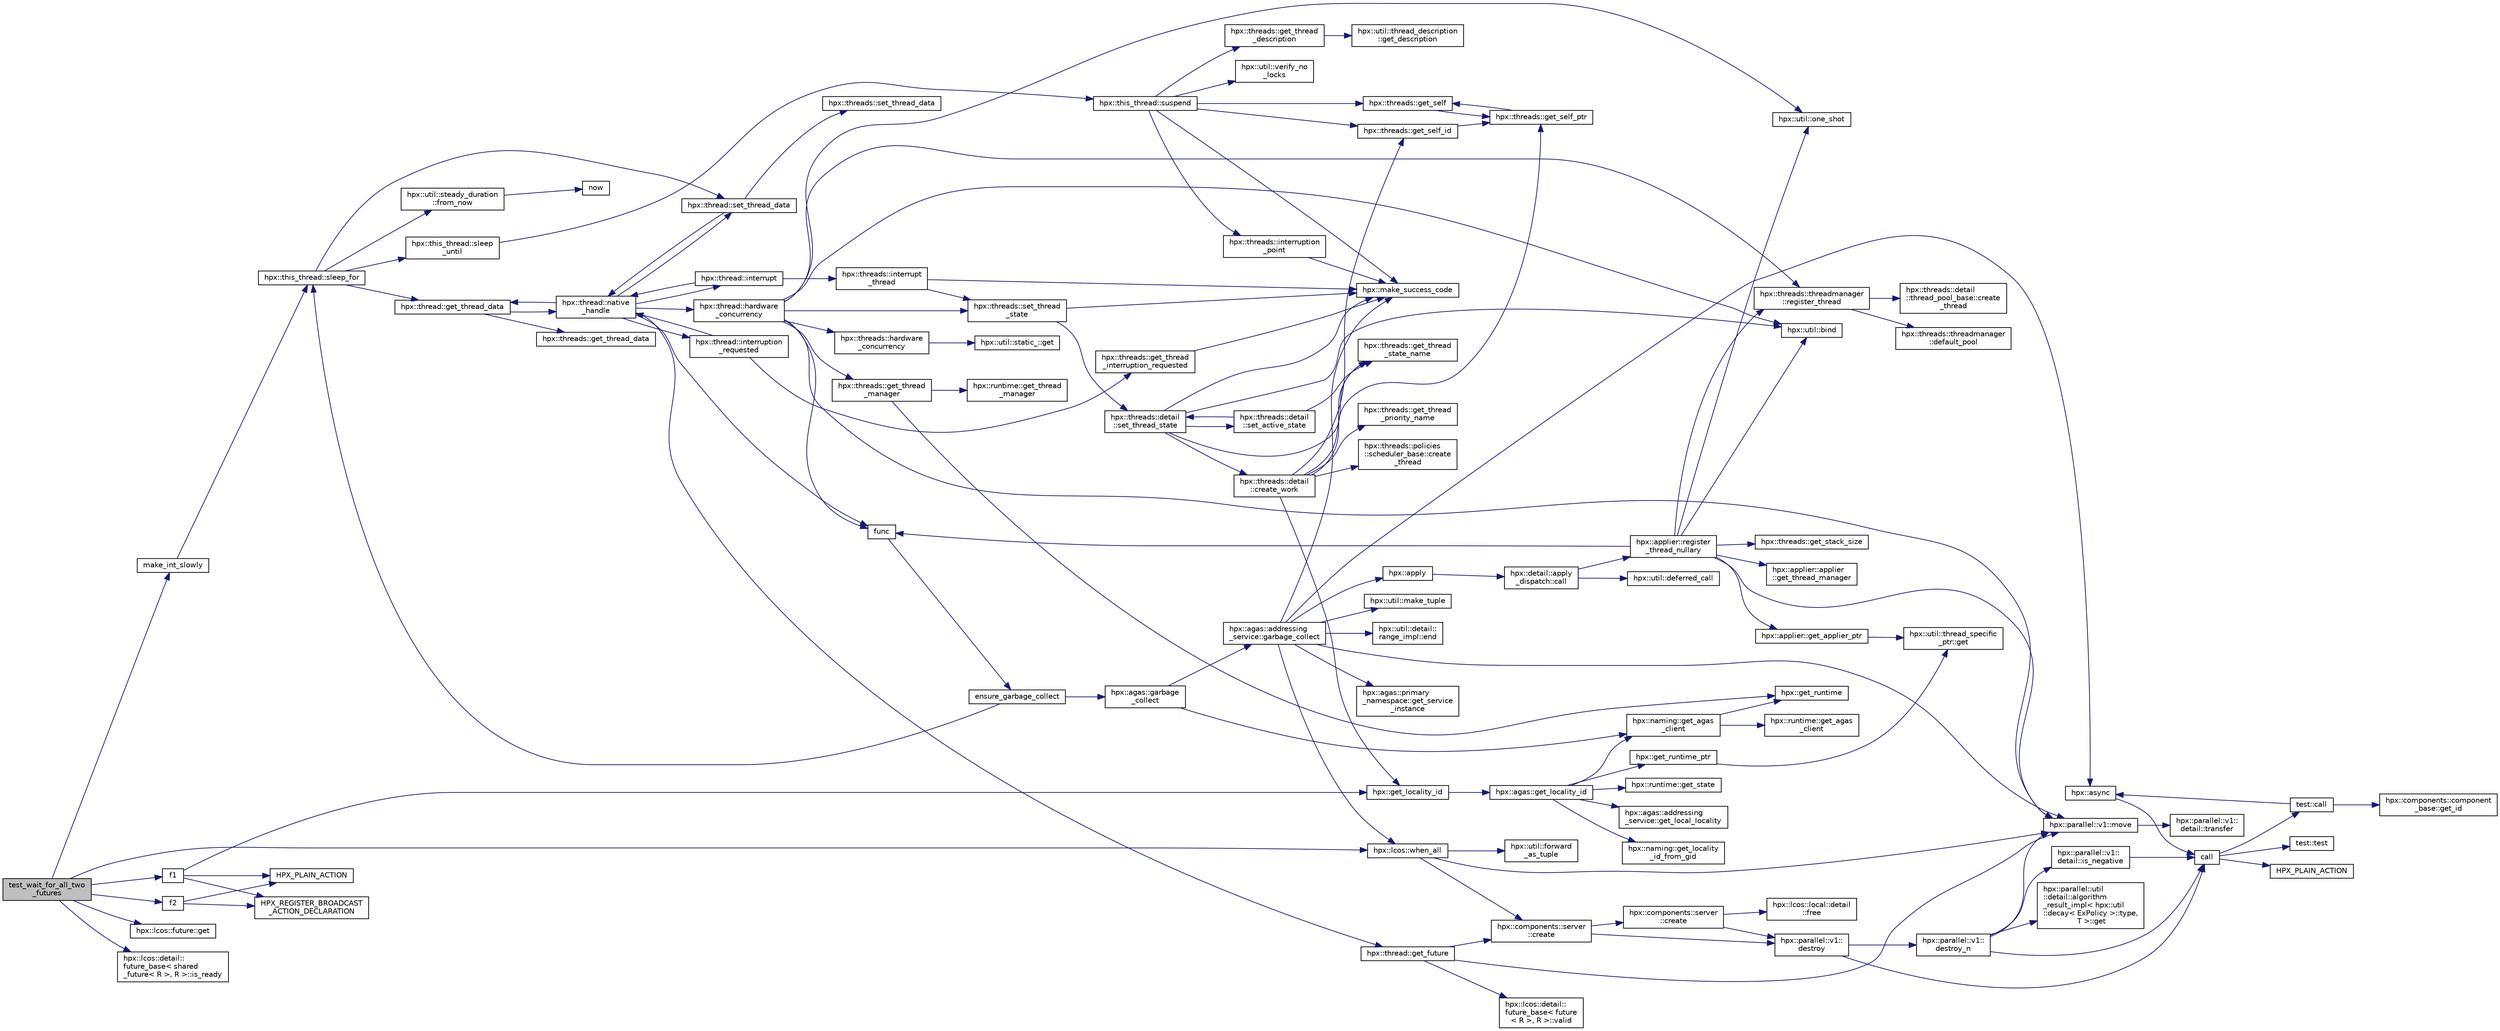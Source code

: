 digraph "test_wait_for_all_two_futures"
{
  edge [fontname="Helvetica",fontsize="10",labelfontname="Helvetica",labelfontsize="10"];
  node [fontname="Helvetica",fontsize="10",shape=record];
  rankdir="LR";
  Node910 [label="test_wait_for_all_two\l_futures",height=0.2,width=0.4,color="black", fillcolor="grey75", style="filled", fontcolor="black"];
  Node910 -> Node911 [color="midnightblue",fontsize="10",style="solid",fontname="Helvetica"];
  Node911 [label="make_int_slowly",height=0.2,width=0.4,color="black", fillcolor="white", style="filled",URL="$d3/d69/shared__future_8cpp.html#a705c7614d231fc70ec236f627c8287f1"];
  Node911 -> Node912 [color="midnightblue",fontsize="10",style="solid",fontname="Helvetica"];
  Node912 [label="hpx::this_thread::sleep_for",height=0.2,width=0.4,color="black", fillcolor="white", style="filled",URL="$d9/d52/namespacehpx_1_1this__thread.html#afc042a5a5fa52eef2d1d177a343435cf"];
  Node912 -> Node913 [color="midnightblue",fontsize="10",style="solid",fontname="Helvetica"];
  Node913 [label="hpx::this_thread::sleep\l_until",height=0.2,width=0.4,color="black", fillcolor="white", style="filled",URL="$d9/d52/namespacehpx_1_1this__thread.html#ae12a853980115b23ff0ab8ca06622658"];
  Node913 -> Node914 [color="midnightblue",fontsize="10",style="solid",fontname="Helvetica"];
  Node914 [label="hpx::this_thread::suspend",height=0.2,width=0.4,color="black", fillcolor="white", style="filled",URL="$d9/d52/namespacehpx_1_1this__thread.html#aca220026fb3014c0881d129fe31c0073"];
  Node914 -> Node915 [color="midnightblue",fontsize="10",style="solid",fontname="Helvetica"];
  Node915 [label="hpx::threads::get_self",height=0.2,width=0.4,color="black", fillcolor="white", style="filled",URL="$d7/d28/namespacehpx_1_1threads.html#a07daf4d6d29233f20d66d41ab7b5b8e8"];
  Node915 -> Node916 [color="midnightblue",fontsize="10",style="solid",fontname="Helvetica"];
  Node916 [label="hpx::threads::get_self_ptr",height=0.2,width=0.4,color="black", fillcolor="white", style="filled",URL="$d7/d28/namespacehpx_1_1threads.html#a22877ae347ad884cde3a51397dad6c53"];
  Node916 -> Node915 [color="midnightblue",fontsize="10",style="solid",fontname="Helvetica"];
  Node914 -> Node917 [color="midnightblue",fontsize="10",style="solid",fontname="Helvetica"];
  Node917 [label="hpx::threads::get_self_id",height=0.2,width=0.4,color="black", fillcolor="white", style="filled",URL="$d7/d28/namespacehpx_1_1threads.html#afafe0f900b9fac3d4ed3c747625c1cfe"];
  Node917 -> Node916 [color="midnightblue",fontsize="10",style="solid",fontname="Helvetica"];
  Node914 -> Node918 [color="midnightblue",fontsize="10",style="solid",fontname="Helvetica"];
  Node918 [label="hpx::threads::interruption\l_point",height=0.2,width=0.4,color="black", fillcolor="white", style="filled",URL="$d7/d28/namespacehpx_1_1threads.html#ada6ec56a12b050707311d8c628089059"];
  Node918 -> Node919 [color="midnightblue",fontsize="10",style="solid",fontname="Helvetica"];
  Node919 [label="hpx::make_success_code",height=0.2,width=0.4,color="black", fillcolor="white", style="filled",URL="$d8/d83/namespacehpx.html#a0e8512a8f49e2a6c8185061181419d8f",tooltip="Returns error_code(hpx::success, \"success\", mode). "];
  Node914 -> Node920 [color="midnightblue",fontsize="10",style="solid",fontname="Helvetica"];
  Node920 [label="hpx::util::verify_no\l_locks",height=0.2,width=0.4,color="black", fillcolor="white", style="filled",URL="$df/dad/namespacehpx_1_1util.html#ae0e1837ee6f09b79b26c2e788d2e9fc9"];
  Node914 -> Node921 [color="midnightblue",fontsize="10",style="solid",fontname="Helvetica"];
  Node921 [label="hpx::threads::get_thread\l_description",height=0.2,width=0.4,color="black", fillcolor="white", style="filled",URL="$d7/d28/namespacehpx_1_1threads.html#a42fc18a7a680f4e8bc633a4b4c956701"];
  Node921 -> Node922 [color="midnightblue",fontsize="10",style="solid",fontname="Helvetica"];
  Node922 [label="hpx::util::thread_description\l::get_description",height=0.2,width=0.4,color="black", fillcolor="white", style="filled",URL="$df/d9e/structhpx_1_1util_1_1thread__description.html#a8c834e14eca6eb228188022577f9f952"];
  Node914 -> Node919 [color="midnightblue",fontsize="10",style="solid",fontname="Helvetica"];
  Node912 -> Node923 [color="midnightblue",fontsize="10",style="solid",fontname="Helvetica"];
  Node923 [label="hpx::util::steady_duration\l::from_now",height=0.2,width=0.4,color="black", fillcolor="white", style="filled",URL="$d9/d4f/classhpx_1_1util_1_1steady__duration.html#a0132206d767cd0f7395507b40111a153"];
  Node923 -> Node924 [color="midnightblue",fontsize="10",style="solid",fontname="Helvetica"];
  Node924 [label="now",height=0.2,width=0.4,color="black", fillcolor="white", style="filled",URL="$de/db3/1d__stencil__1__omp_8cpp.html#a89e9667753dccfac455bd37a7a3a7b16"];
  Node912 -> Node925 [color="midnightblue",fontsize="10",style="solid",fontname="Helvetica"];
  Node925 [label="hpx::thread::get_thread_data",height=0.2,width=0.4,color="black", fillcolor="white", style="filled",URL="$de/d9b/classhpx_1_1thread.html#a4535ef82cec3b953d2c941d20e3e3904"];
  Node925 -> Node926 [color="midnightblue",fontsize="10",style="solid",fontname="Helvetica"];
  Node926 [label="hpx::threads::get_thread_data",height=0.2,width=0.4,color="black", fillcolor="white", style="filled",URL="$d7/d28/namespacehpx_1_1threads.html#a8737931ff6303807225f735b2b384ae4"];
  Node925 -> Node927 [color="midnightblue",fontsize="10",style="solid",fontname="Helvetica"];
  Node927 [label="hpx::thread::native\l_handle",height=0.2,width=0.4,color="black", fillcolor="white", style="filled",URL="$de/d9b/classhpx_1_1thread.html#acf48190d264ab64c1c4ec99d0b421b5a"];
  Node927 -> Node928 [color="midnightblue",fontsize="10",style="solid",fontname="Helvetica"];
  Node928 [label="hpx::thread::hardware\l_concurrency",height=0.2,width=0.4,color="black", fillcolor="white", style="filled",URL="$de/d9b/classhpx_1_1thread.html#a8e4fff210e02485ba493bc3a2a956c03"];
  Node928 -> Node929 [color="midnightblue",fontsize="10",style="solid",fontname="Helvetica"];
  Node929 [label="hpx::threads::hardware\l_concurrency",height=0.2,width=0.4,color="black", fillcolor="white", style="filled",URL="$d7/d28/namespacehpx_1_1threads.html#aa8752a235478d2ad7b5ac467b63ab527"];
  Node929 -> Node930 [color="midnightblue",fontsize="10",style="solid",fontname="Helvetica"];
  Node930 [label="hpx::util::static_::get",height=0.2,width=0.4,color="black", fillcolor="white", style="filled",URL="$d3/dbb/structhpx_1_1util_1_1static__.html#a2967c633948a3bf17a3b5405ef5a8318"];
  Node928 -> Node931 [color="midnightblue",fontsize="10",style="solid",fontname="Helvetica"];
  Node931 [label="func",height=0.2,width=0.4,color="black", fillcolor="white", style="filled",URL="$d8/dfd/id__type__ref__counting__1032_8cpp.html#ab811b86ea5107ffb3351fcaa29d2c652"];
  Node931 -> Node932 [color="midnightblue",fontsize="10",style="solid",fontname="Helvetica"];
  Node932 [label="ensure_garbage_collect",height=0.2,width=0.4,color="black", fillcolor="white", style="filled",URL="$d8/dfd/id__type__ref__counting__1032_8cpp.html#a5264b94bf7c262ac0e521fb290d476d5"];
  Node932 -> Node912 [color="midnightblue",fontsize="10",style="solid",fontname="Helvetica"];
  Node932 -> Node933 [color="midnightblue",fontsize="10",style="solid",fontname="Helvetica"];
  Node933 [label="hpx::agas::garbage\l_collect",height=0.2,width=0.4,color="black", fillcolor="white", style="filled",URL="$dc/d54/namespacehpx_1_1agas.html#a951337adc4f9bd6df00a50737468e911"];
  Node933 -> Node934 [color="midnightblue",fontsize="10",style="solid",fontname="Helvetica"];
  Node934 [label="hpx::naming::get_agas\l_client",height=0.2,width=0.4,color="black", fillcolor="white", style="filled",URL="$d4/dc9/namespacehpx_1_1naming.html#a0408fffd5d34b620712a801b0ae3b032"];
  Node934 -> Node935 [color="midnightblue",fontsize="10",style="solid",fontname="Helvetica"];
  Node935 [label="hpx::get_runtime",height=0.2,width=0.4,color="black", fillcolor="white", style="filled",URL="$d8/d83/namespacehpx.html#aef902cc6c7dd3b9fbadf34d1e850a070"];
  Node934 -> Node936 [color="midnightblue",fontsize="10",style="solid",fontname="Helvetica"];
  Node936 [label="hpx::runtime::get_agas\l_client",height=0.2,width=0.4,color="black", fillcolor="white", style="filled",URL="$d0/d7b/classhpx_1_1runtime.html#aeb5dddd30d6b9861669af8ad44d1a96a"];
  Node933 -> Node937 [color="midnightblue",fontsize="10",style="solid",fontname="Helvetica"];
  Node937 [label="hpx::agas::addressing\l_service::garbage_collect",height=0.2,width=0.4,color="black", fillcolor="white", style="filled",URL="$db/d58/structhpx_1_1agas_1_1addressing__service.html#a87dcae0eacf6e62d5103ebf516d86f63"];
  Node937 -> Node919 [color="midnightblue",fontsize="10",style="solid",fontname="Helvetica"];
  Node937 -> Node938 [color="midnightblue",fontsize="10",style="solid",fontname="Helvetica"];
  Node938 [label="hpx::agas::primary\l_namespace::get_service\l_instance",height=0.2,width=0.4,color="black", fillcolor="white", style="filled",URL="$d1/d43/structhpx_1_1agas_1_1primary__namespace.html#a7630ff0f30ff8c23b13b4672c5350e2e"];
  Node937 -> Node939 [color="midnightblue",fontsize="10",style="solid",fontname="Helvetica"];
  Node939 [label="hpx::util::make_tuple",height=0.2,width=0.4,color="black", fillcolor="white", style="filled",URL="$df/dad/namespacehpx_1_1util.html#a06fa74211a987d208e013f400a9f5328"];
  Node937 -> Node940 [color="midnightblue",fontsize="10",style="solid",fontname="Helvetica"];
  Node940 [label="hpx::util::detail::\lrange_impl::end",height=0.2,width=0.4,color="black", fillcolor="white", style="filled",URL="$d4/d4a/namespacehpx_1_1util_1_1detail_1_1range__impl.html#afb2ea48b0902f52ee4d8b764807b4316"];
  Node937 -> Node941 [color="midnightblue",fontsize="10",style="solid",fontname="Helvetica"];
  Node941 [label="hpx::apply",height=0.2,width=0.4,color="black", fillcolor="white", style="filled",URL="$d8/d83/namespacehpx.html#aa87762f0db0731d385f3fdfdb25d59fc"];
  Node941 -> Node942 [color="midnightblue",fontsize="10",style="solid",fontname="Helvetica"];
  Node942 [label="hpx::detail::apply\l_dispatch::call",height=0.2,width=0.4,color="black", fillcolor="white", style="filled",URL="$db/de8/structhpx_1_1detail_1_1apply__dispatch.html#a0755fab16d281e74bcff0f8045be9459"];
  Node942 -> Node943 [color="midnightblue",fontsize="10",style="solid",fontname="Helvetica"];
  Node943 [label="hpx::applier::register\l_thread_nullary",height=0.2,width=0.4,color="black", fillcolor="white", style="filled",URL="$d8/dcb/namespacehpx_1_1applier.html#a401cd1145927e58d74d1eb52aaccd936"];
  Node943 -> Node944 [color="midnightblue",fontsize="10",style="solid",fontname="Helvetica"];
  Node944 [label="hpx::applier::get_applier_ptr",height=0.2,width=0.4,color="black", fillcolor="white", style="filled",URL="$d8/dcb/namespacehpx_1_1applier.html#a617483cf2b77ad3a0aa428ade7b35299"];
  Node944 -> Node945 [color="midnightblue",fontsize="10",style="solid",fontname="Helvetica"];
  Node945 [label="hpx::util::thread_specific\l_ptr::get",height=0.2,width=0.4,color="black", fillcolor="white", style="filled",URL="$d4/d4c/structhpx_1_1util_1_1thread__specific__ptr.html#a3b27d8520710478aa41d1f74206bdba9"];
  Node943 -> Node931 [color="midnightblue",fontsize="10",style="solid",fontname="Helvetica"];
  Node943 -> Node946 [color="midnightblue",fontsize="10",style="solid",fontname="Helvetica"];
  Node946 [label="hpx::util::bind",height=0.2,width=0.4,color="black", fillcolor="white", style="filled",URL="$df/dad/namespacehpx_1_1util.html#ad844caedf82a0173d6909d910c3e48c6"];
  Node943 -> Node947 [color="midnightblue",fontsize="10",style="solid",fontname="Helvetica"];
  Node947 [label="hpx::util::one_shot",height=0.2,width=0.4,color="black", fillcolor="white", style="filled",URL="$df/dad/namespacehpx_1_1util.html#a273e61be42a72415291e0ec0a4f28c7a"];
  Node943 -> Node948 [color="midnightblue",fontsize="10",style="solid",fontname="Helvetica"];
  Node948 [label="hpx::parallel::v1::move",height=0.2,width=0.4,color="black", fillcolor="white", style="filled",URL="$db/db9/namespacehpx_1_1parallel_1_1v1.html#aa7c4ede081ce786c9d1eb1adff495cfc"];
  Node948 -> Node949 [color="midnightblue",fontsize="10",style="solid",fontname="Helvetica"];
  Node949 [label="hpx::parallel::v1::\ldetail::transfer",height=0.2,width=0.4,color="black", fillcolor="white", style="filled",URL="$d2/ddd/namespacehpx_1_1parallel_1_1v1_1_1detail.html#ab1b56a05e1885ca7cc7ffa1804dd2f3c"];
  Node943 -> Node950 [color="midnightblue",fontsize="10",style="solid",fontname="Helvetica"];
  Node950 [label="hpx::threads::get_stack_size",height=0.2,width=0.4,color="black", fillcolor="white", style="filled",URL="$d7/d28/namespacehpx_1_1threads.html#af597241b3c2785150be206737ca04aa6",tooltip="The get_stack_size function is part of the thread related API. It. "];
  Node943 -> Node951 [color="midnightblue",fontsize="10",style="solid",fontname="Helvetica"];
  Node951 [label="hpx::applier::applier\l::get_thread_manager",height=0.2,width=0.4,color="black", fillcolor="white", style="filled",URL="$da/dcb/classhpx_1_1applier_1_1applier.html#acc36d583973701e573be39da97bba866",tooltip="Access the thread-manager instance associated with this applier. "];
  Node943 -> Node952 [color="midnightblue",fontsize="10",style="solid",fontname="Helvetica"];
  Node952 [label="hpx::threads::threadmanager\l::register_thread",height=0.2,width=0.4,color="black", fillcolor="white", style="filled",URL="$d5/daa/classhpx_1_1threads_1_1threadmanager.html#a7f79c7578e08a60ca45eb276ce8133d8"];
  Node952 -> Node953 [color="midnightblue",fontsize="10",style="solid",fontname="Helvetica"];
  Node953 [label="hpx::threads::threadmanager\l::default_pool",height=0.2,width=0.4,color="black", fillcolor="white", style="filled",URL="$d5/daa/classhpx_1_1threads_1_1threadmanager.html#a851f067d03b5dd1c5e6a9a6a841e05df"];
  Node952 -> Node954 [color="midnightblue",fontsize="10",style="solid",fontname="Helvetica"];
  Node954 [label="hpx::threads::detail\l::thread_pool_base::create\l_thread",height=0.2,width=0.4,color="black", fillcolor="white", style="filled",URL="$de/dae/classhpx_1_1threads_1_1detail_1_1thread__pool__base.html#ad35d3779eef6f4528e62a26d71b34b34"];
  Node942 -> Node955 [color="midnightblue",fontsize="10",style="solid",fontname="Helvetica"];
  Node955 [label="hpx::util::deferred_call",height=0.2,width=0.4,color="black", fillcolor="white", style="filled",URL="$df/dad/namespacehpx_1_1util.html#acdded623c658a7a3436f7e76bc9d881c"];
  Node937 -> Node948 [color="midnightblue",fontsize="10",style="solid",fontname="Helvetica"];
  Node937 -> Node956 [color="midnightblue",fontsize="10",style="solid",fontname="Helvetica"];
  Node956 [label="hpx::async",height=0.2,width=0.4,color="black", fillcolor="white", style="filled",URL="$d8/d83/namespacehpx.html#acb7d8e37b73b823956ce144f9a57eaa4"];
  Node956 -> Node957 [color="midnightblue",fontsize="10",style="solid",fontname="Helvetica"];
  Node957 [label="call",height=0.2,width=0.4,color="black", fillcolor="white", style="filled",URL="$d2/d67/promise__1620_8cpp.html#a58357f0b82bc761e1d0b9091ed563a70"];
  Node957 -> Node958 [color="midnightblue",fontsize="10",style="solid",fontname="Helvetica"];
  Node958 [label="test::test",height=0.2,width=0.4,color="black", fillcolor="white", style="filled",URL="$d8/d89/structtest.html#ab42d5ece712d716b04cb3f686f297a26"];
  Node957 -> Node959 [color="midnightblue",fontsize="10",style="solid",fontname="Helvetica"];
  Node959 [label="HPX_PLAIN_ACTION",height=0.2,width=0.4,color="black", fillcolor="white", style="filled",URL="$d2/d67/promise__1620_8cpp.html#ab96aab827a4b1fcaf66cfe0ba83fef23"];
  Node957 -> Node960 [color="midnightblue",fontsize="10",style="solid",fontname="Helvetica"];
  Node960 [label="test::call",height=0.2,width=0.4,color="black", fillcolor="white", style="filled",URL="$d8/d89/structtest.html#aeb29e7ed6518b9426ccf1344c52620ae"];
  Node960 -> Node956 [color="midnightblue",fontsize="10",style="solid",fontname="Helvetica"];
  Node960 -> Node961 [color="midnightblue",fontsize="10",style="solid",fontname="Helvetica"];
  Node961 [label="hpx::components::component\l_base::get_id",height=0.2,width=0.4,color="black", fillcolor="white", style="filled",URL="$d2/de6/classhpx_1_1components_1_1component__base.html#a4c8fd93514039bdf01c48d66d82b19cd"];
  Node937 -> Node962 [color="midnightblue",fontsize="10",style="solid",fontname="Helvetica"];
  Node962 [label="hpx::lcos::when_all",height=0.2,width=0.4,color="black", fillcolor="white", style="filled",URL="$d2/dc9/namespacehpx_1_1lcos.html#a1a6fb024d8690923fb185d5aee204d54"];
  Node962 -> Node963 [color="midnightblue",fontsize="10",style="solid",fontname="Helvetica"];
  Node963 [label="hpx::util::forward\l_as_tuple",height=0.2,width=0.4,color="black", fillcolor="white", style="filled",URL="$df/dad/namespacehpx_1_1util.html#ab7c31e3f24c3302a4f67b6735a6fa597"];
  Node962 -> Node948 [color="midnightblue",fontsize="10",style="solid",fontname="Helvetica"];
  Node962 -> Node964 [color="midnightblue",fontsize="10",style="solid",fontname="Helvetica"];
  Node964 [label="hpx::components::server\l::create",height=0.2,width=0.4,color="black", fillcolor="white", style="filled",URL="$d2/da2/namespacehpx_1_1components_1_1server.html#ac776c89f3d68ceb910e8cee9fa937ab4",tooltip="Create arrays of components using their default constructor. "];
  Node964 -> Node965 [color="midnightblue",fontsize="10",style="solid",fontname="Helvetica"];
  Node965 [label="hpx::components::server\l::create",height=0.2,width=0.4,color="black", fillcolor="white", style="filled",URL="$d2/da2/namespacehpx_1_1components_1_1server.html#a77d26de181c97b444565e230577981bd"];
  Node965 -> Node966 [color="midnightblue",fontsize="10",style="solid",fontname="Helvetica"];
  Node966 [label="hpx::lcos::local::detail\l::free",height=0.2,width=0.4,color="black", fillcolor="white", style="filled",URL="$d4/dcb/namespacehpx_1_1lcos_1_1local_1_1detail.html#a55a940f019734e9bb045dc123cd80e48"];
  Node965 -> Node967 [color="midnightblue",fontsize="10",style="solid",fontname="Helvetica"];
  Node967 [label="hpx::parallel::v1::\ldestroy",height=0.2,width=0.4,color="black", fillcolor="white", style="filled",URL="$db/db9/namespacehpx_1_1parallel_1_1v1.html#acf303558375048e8a7cc9a2c2e09477f"];
  Node967 -> Node957 [color="midnightblue",fontsize="10",style="solid",fontname="Helvetica"];
  Node967 -> Node968 [color="midnightblue",fontsize="10",style="solid",fontname="Helvetica"];
  Node968 [label="hpx::parallel::v1::\ldestroy_n",height=0.2,width=0.4,color="black", fillcolor="white", style="filled",URL="$db/db9/namespacehpx_1_1parallel_1_1v1.html#a71d0691132a300690163f5636bcd5bd3"];
  Node968 -> Node969 [color="midnightblue",fontsize="10",style="solid",fontname="Helvetica"];
  Node969 [label="hpx::parallel::v1::\ldetail::is_negative",height=0.2,width=0.4,color="black", fillcolor="white", style="filled",URL="$d2/ddd/namespacehpx_1_1parallel_1_1v1_1_1detail.html#adf2e40fc4b20ad0fd442ee3118a4d527"];
  Node969 -> Node957 [color="midnightblue",fontsize="10",style="solid",fontname="Helvetica"];
  Node968 -> Node970 [color="midnightblue",fontsize="10",style="solid",fontname="Helvetica"];
  Node970 [label="hpx::parallel::util\l::detail::algorithm\l_result_impl\< hpx::util\l::decay\< ExPolicy \>::type,\l T \>::get",height=0.2,width=0.4,color="black", fillcolor="white", style="filled",URL="$d2/d42/structhpx_1_1parallel_1_1util_1_1detail_1_1algorithm__result__impl.html#ab5b051e8ec74eff5e0e62fd63f5d377e"];
  Node968 -> Node948 [color="midnightblue",fontsize="10",style="solid",fontname="Helvetica"];
  Node968 -> Node957 [color="midnightblue",fontsize="10",style="solid",fontname="Helvetica"];
  Node964 -> Node967 [color="midnightblue",fontsize="10",style="solid",fontname="Helvetica"];
  Node928 -> Node946 [color="midnightblue",fontsize="10",style="solid",fontname="Helvetica"];
  Node928 -> Node947 [color="midnightblue",fontsize="10",style="solid",fontname="Helvetica"];
  Node928 -> Node948 [color="midnightblue",fontsize="10",style="solid",fontname="Helvetica"];
  Node928 -> Node971 [color="midnightblue",fontsize="10",style="solid",fontname="Helvetica"];
  Node971 [label="hpx::threads::get_thread\l_manager",height=0.2,width=0.4,color="black", fillcolor="white", style="filled",URL="$d7/d28/namespacehpx_1_1threads.html#a076973c3a53beadde7d967e22c4f6cce"];
  Node971 -> Node935 [color="midnightblue",fontsize="10",style="solid",fontname="Helvetica"];
  Node971 -> Node972 [color="midnightblue",fontsize="10",style="solid",fontname="Helvetica"];
  Node972 [label="hpx::runtime::get_thread\l_manager",height=0.2,width=0.4,color="black", fillcolor="white", style="filled",URL="$d0/d7b/classhpx_1_1runtime.html#a865b12d57fcd44a8d3dda3e35414f563"];
  Node928 -> Node952 [color="midnightblue",fontsize="10",style="solid",fontname="Helvetica"];
  Node928 -> Node973 [color="midnightblue",fontsize="10",style="solid",fontname="Helvetica"];
  Node973 [label="hpx::threads::set_thread\l_state",height=0.2,width=0.4,color="black", fillcolor="white", style="filled",URL="$d7/d28/namespacehpx_1_1threads.html#ac0690ad16ad778bcc79dcd727cc33025",tooltip="Set the thread state of the thread referenced by the thread_id id. "];
  Node973 -> Node919 [color="midnightblue",fontsize="10",style="solid",fontname="Helvetica"];
  Node973 -> Node974 [color="midnightblue",fontsize="10",style="solid",fontname="Helvetica"];
  Node974 [label="hpx::threads::detail\l::set_thread_state",height=0.2,width=0.4,color="black", fillcolor="white", style="filled",URL="$d2/dd1/namespacehpx_1_1threads_1_1detail.html#af85ddc854c4a149bf1738eb1b111b9ab"];
  Node974 -> Node975 [color="midnightblue",fontsize="10",style="solid",fontname="Helvetica"];
  Node975 [label="hpx::threads::get_thread\l_state_name",height=0.2,width=0.4,color="black", fillcolor="white", style="filled",URL="$d7/d28/namespacehpx_1_1threads.html#a26f91ea8d2195f165c033241c5cd11db"];
  Node974 -> Node919 [color="midnightblue",fontsize="10",style="solid",fontname="Helvetica"];
  Node974 -> Node946 [color="midnightblue",fontsize="10",style="solid",fontname="Helvetica"];
  Node974 -> Node976 [color="midnightblue",fontsize="10",style="solid",fontname="Helvetica"];
  Node976 [label="hpx::threads::detail\l::set_active_state",height=0.2,width=0.4,color="black", fillcolor="white", style="filled",URL="$d2/dd1/namespacehpx_1_1threads_1_1detail.html#a45884a5bf04ad66a4f259231a3947e76"];
  Node976 -> Node975 [color="midnightblue",fontsize="10",style="solid",fontname="Helvetica"];
  Node976 -> Node974 [color="midnightblue",fontsize="10",style="solid",fontname="Helvetica"];
  Node974 -> Node977 [color="midnightblue",fontsize="10",style="solid",fontname="Helvetica"];
  Node977 [label="hpx::threads::detail\l::create_work",height=0.2,width=0.4,color="black", fillcolor="white", style="filled",URL="$d2/dd1/namespacehpx_1_1threads_1_1detail.html#ae22384a3c1b1a1940032fad068fb54b1"];
  Node977 -> Node975 [color="midnightblue",fontsize="10",style="solid",fontname="Helvetica"];
  Node977 -> Node978 [color="midnightblue",fontsize="10",style="solid",fontname="Helvetica"];
  Node978 [label="hpx::threads::get_thread\l_priority_name",height=0.2,width=0.4,color="black", fillcolor="white", style="filled",URL="$d7/d28/namespacehpx_1_1threads.html#a9c6b2fec0c1cf5b06ff83ce756ca6d42"];
  Node977 -> Node916 [color="midnightblue",fontsize="10",style="solid",fontname="Helvetica"];
  Node977 -> Node917 [color="midnightblue",fontsize="10",style="solid",fontname="Helvetica"];
  Node977 -> Node979 [color="midnightblue",fontsize="10",style="solid",fontname="Helvetica"];
  Node979 [label="hpx::get_locality_id",height=0.2,width=0.4,color="black", fillcolor="white", style="filled",URL="$d8/d83/namespacehpx.html#a158d7c54a657bb364c1704033010697b",tooltip="Return the number of the locality this function is being called from. "];
  Node979 -> Node980 [color="midnightblue",fontsize="10",style="solid",fontname="Helvetica"];
  Node980 [label="hpx::agas::get_locality_id",height=0.2,width=0.4,color="black", fillcolor="white", style="filled",URL="$dc/d54/namespacehpx_1_1agas.html#a491cc2ddecdf0f1a9129900caa6a4d3e"];
  Node980 -> Node981 [color="midnightblue",fontsize="10",style="solid",fontname="Helvetica"];
  Node981 [label="hpx::get_runtime_ptr",height=0.2,width=0.4,color="black", fillcolor="white", style="filled",URL="$d8/d83/namespacehpx.html#af29daf2bb3e01b4d6495a1742b6cce64"];
  Node981 -> Node945 [color="midnightblue",fontsize="10",style="solid",fontname="Helvetica"];
  Node980 -> Node982 [color="midnightblue",fontsize="10",style="solid",fontname="Helvetica"];
  Node982 [label="hpx::runtime::get_state",height=0.2,width=0.4,color="black", fillcolor="white", style="filled",URL="$d0/d7b/classhpx_1_1runtime.html#ab405f80e060dac95d624520f38b0524c"];
  Node980 -> Node934 [color="midnightblue",fontsize="10",style="solid",fontname="Helvetica"];
  Node980 -> Node983 [color="midnightblue",fontsize="10",style="solid",fontname="Helvetica"];
  Node983 [label="hpx::agas::addressing\l_service::get_local_locality",height=0.2,width=0.4,color="black", fillcolor="white", style="filled",URL="$db/d58/structhpx_1_1agas_1_1addressing__service.html#ab52c19a37c2a7a006c6c15f90ad0539c"];
  Node980 -> Node984 [color="midnightblue",fontsize="10",style="solid",fontname="Helvetica"];
  Node984 [label="hpx::naming::get_locality\l_id_from_gid",height=0.2,width=0.4,color="black", fillcolor="white", style="filled",URL="$d4/dc9/namespacehpx_1_1naming.html#a7fd43037784560bd04fda9b49e33529f"];
  Node977 -> Node985 [color="midnightblue",fontsize="10",style="solid",fontname="Helvetica"];
  Node985 [label="hpx::threads::policies\l::scheduler_base::create\l_thread",height=0.2,width=0.4,color="black", fillcolor="white", style="filled",URL="$dd/d7e/structhpx_1_1threads_1_1policies_1_1scheduler__base.html#ad3b05cd7f363cc8e8410ce368c3794e0"];
  Node927 -> Node986 [color="midnightblue",fontsize="10",style="solid",fontname="Helvetica"];
  Node986 [label="hpx::thread::interrupt",height=0.2,width=0.4,color="black", fillcolor="white", style="filled",URL="$de/d9b/classhpx_1_1thread.html#ac34d0d033aa743c476a79dbc2e1a8a39"];
  Node986 -> Node987 [color="midnightblue",fontsize="10",style="solid",fontname="Helvetica"];
  Node987 [label="hpx::threads::interrupt\l_thread",height=0.2,width=0.4,color="black", fillcolor="white", style="filled",URL="$d7/d28/namespacehpx_1_1threads.html#a6bdda1a2aab61b9b13d274b5155d7e73"];
  Node987 -> Node919 [color="midnightblue",fontsize="10",style="solid",fontname="Helvetica"];
  Node987 -> Node973 [color="midnightblue",fontsize="10",style="solid",fontname="Helvetica"];
  Node986 -> Node927 [color="midnightblue",fontsize="10",style="solid",fontname="Helvetica"];
  Node927 -> Node988 [color="midnightblue",fontsize="10",style="solid",fontname="Helvetica"];
  Node988 [label="hpx::thread::interruption\l_requested",height=0.2,width=0.4,color="black", fillcolor="white", style="filled",URL="$de/d9b/classhpx_1_1thread.html#a33276bb4c20bbb0b1978944e18ef71b8"];
  Node988 -> Node989 [color="midnightblue",fontsize="10",style="solid",fontname="Helvetica"];
  Node989 [label="hpx::threads::get_thread\l_interruption_requested",height=0.2,width=0.4,color="black", fillcolor="white", style="filled",URL="$d7/d28/namespacehpx_1_1threads.html#ae64a7fdb8b5c8bac7be0c8282672a03b"];
  Node989 -> Node919 [color="midnightblue",fontsize="10",style="solid",fontname="Helvetica"];
  Node988 -> Node927 [color="midnightblue",fontsize="10",style="solid",fontname="Helvetica"];
  Node927 -> Node990 [color="midnightblue",fontsize="10",style="solid",fontname="Helvetica"];
  Node990 [label="hpx::thread::get_future",height=0.2,width=0.4,color="black", fillcolor="white", style="filled",URL="$de/d9b/classhpx_1_1thread.html#a87fdb0d8da826366fc190ed224900a64"];
  Node990 -> Node991 [color="midnightblue",fontsize="10",style="solid",fontname="Helvetica"];
  Node991 [label="hpx::lcos::detail::\lfuture_base\< future\l\< R \>, R \>::valid",height=0.2,width=0.4,color="black", fillcolor="white", style="filled",URL="$d5/dd7/classhpx_1_1lcos_1_1detail_1_1future__base.html#aaf7beb7374815614363033bd96573e75"];
  Node990 -> Node964 [color="midnightblue",fontsize="10",style="solid",fontname="Helvetica"];
  Node990 -> Node948 [color="midnightblue",fontsize="10",style="solid",fontname="Helvetica"];
  Node927 -> Node925 [color="midnightblue",fontsize="10",style="solid",fontname="Helvetica"];
  Node927 -> Node992 [color="midnightblue",fontsize="10",style="solid",fontname="Helvetica"];
  Node992 [label="hpx::thread::set_thread_data",height=0.2,width=0.4,color="black", fillcolor="white", style="filled",URL="$de/d9b/classhpx_1_1thread.html#a7317a3cf5251f3b33c990449570d4cea"];
  Node992 -> Node993 [color="midnightblue",fontsize="10",style="solid",fontname="Helvetica"];
  Node993 [label="hpx::threads::set_thread_data",height=0.2,width=0.4,color="black", fillcolor="white", style="filled",URL="$d7/d28/namespacehpx_1_1threads.html#a00a625acc149fce3ae38e4340454acf7"];
  Node992 -> Node927 [color="midnightblue",fontsize="10",style="solid",fontname="Helvetica"];
  Node927 -> Node931 [color="midnightblue",fontsize="10",style="solid",fontname="Helvetica"];
  Node912 -> Node992 [color="midnightblue",fontsize="10",style="solid",fontname="Helvetica"];
  Node910 -> Node994 [color="midnightblue",fontsize="10",style="solid",fontname="Helvetica"];
  Node994 [label="f1",height=0.2,width=0.4,color="black", fillcolor="white", style="filled",URL="$d8/d8b/broadcast_8cpp.html#a1751fbd41f2529b84514a9dbd767959a"];
  Node994 -> Node979 [color="midnightblue",fontsize="10",style="solid",fontname="Helvetica"];
  Node994 -> Node995 [color="midnightblue",fontsize="10",style="solid",fontname="Helvetica"];
  Node995 [label="HPX_PLAIN_ACTION",height=0.2,width=0.4,color="black", fillcolor="white", style="filled",URL="$d8/d8b/broadcast_8cpp.html#a19685a0394ce6a99351f7a679f6eeefc"];
  Node994 -> Node996 [color="midnightblue",fontsize="10",style="solid",fontname="Helvetica"];
  Node996 [label="HPX_REGISTER_BROADCAST\l_ACTION_DECLARATION",height=0.2,width=0.4,color="black", fillcolor="white", style="filled",URL="$d7/d38/addressing__service_8cpp.html#a573d764d9cb34eec46a4bdffcf07875f"];
  Node910 -> Node997 [color="midnightblue",fontsize="10",style="solid",fontname="Helvetica"];
  Node997 [label="f2",height=0.2,width=0.4,color="black", fillcolor="white", style="filled",URL="$d8/d8b/broadcast_8cpp.html#a90b718127ae383af9c1b52fb8d5e1166"];
  Node997 -> Node995 [color="midnightblue",fontsize="10",style="solid",fontname="Helvetica"];
  Node997 -> Node996 [color="midnightblue",fontsize="10",style="solid",fontname="Helvetica"];
  Node910 -> Node962 [color="midnightblue",fontsize="10",style="solid",fontname="Helvetica"];
  Node910 -> Node998 [color="midnightblue",fontsize="10",style="solid",fontname="Helvetica"];
  Node998 [label="hpx::lcos::future::get",height=0.2,width=0.4,color="black", fillcolor="white", style="filled",URL="$d0/d33/classhpx_1_1lcos_1_1future.html#a8c28269486d5620ac48af349f17bb41c"];
  Node910 -> Node999 [color="midnightblue",fontsize="10",style="solid",fontname="Helvetica"];
  Node999 [label="hpx::lcos::detail::\lfuture_base\< shared\l_future\< R \>, R \>::is_ready",height=0.2,width=0.4,color="black", fillcolor="white", style="filled",URL="$d5/dd7/classhpx_1_1lcos_1_1detail_1_1future__base.html#a628625094362627e776fe22b68404111"];
}
